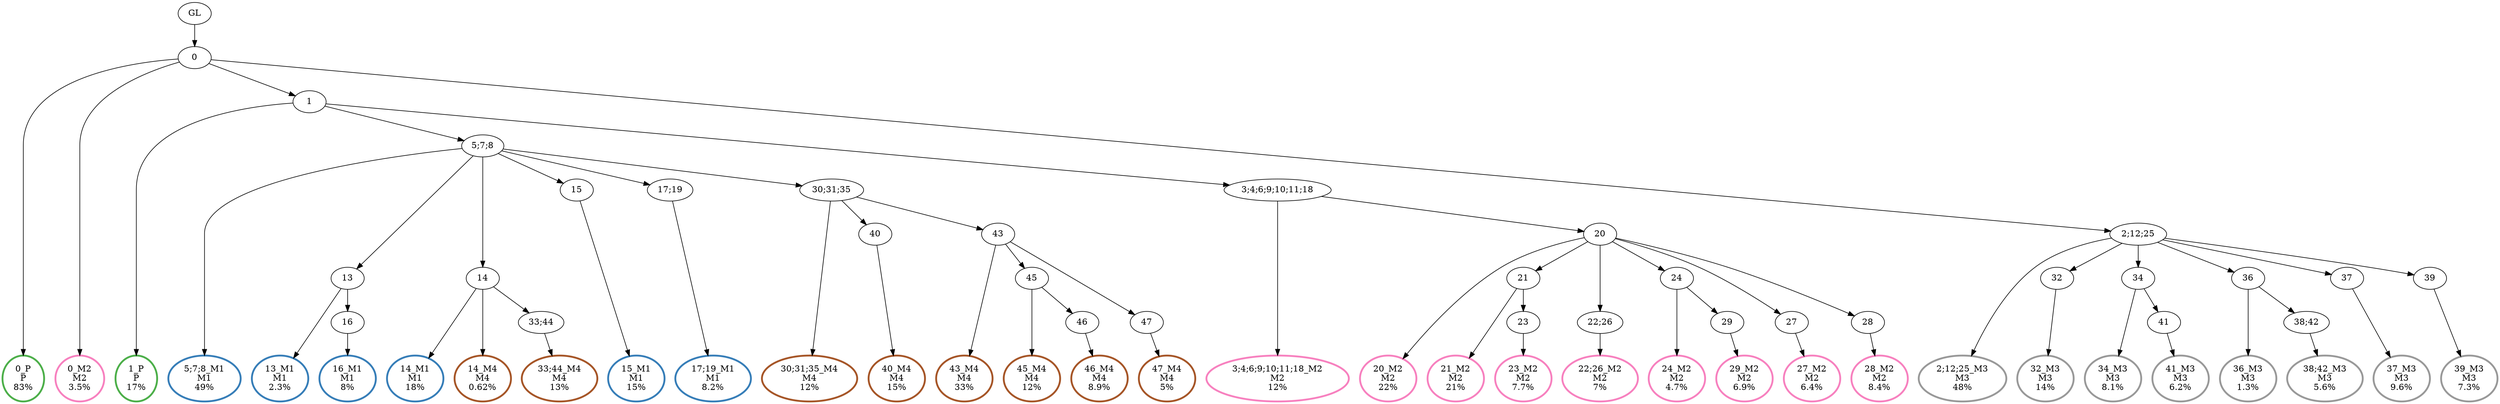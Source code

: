 digraph T {
	{
		rank=same
		64 [penwidth=3,colorscheme=set19,color=3,label="0_P\nP\n83%"]
		62 [penwidth=3,colorscheme=set19,color=3,label="1_P\nP\n17%"]
		60 [penwidth=3,colorscheme=set19,color=2,label="5;7;8_M1\nM1\n49%"]
		58 [penwidth=3,colorscheme=set19,color=2,label="13_M1\nM1\n2.3%"]
		56 [penwidth=3,colorscheme=set19,color=2,label="16_M1\nM1\n8%"]
		54 [penwidth=3,colorscheme=set19,color=2,label="14_M1\nM1\n18%"]
		52 [penwidth=3,colorscheme=set19,color=2,label="15_M1\nM1\n15%"]
		50 [penwidth=3,colorscheme=set19,color=2,label="17;19_M1\nM1\n8.2%"]
		49 [penwidth=3,colorscheme=set19,color=8,label="0_M2\nM2\n3.5%"]
		47 [penwidth=3,colorscheme=set19,color=8,label="3;4;6;9;10;11;18_M2\nM2\n12%"]
		45 [penwidth=3,colorscheme=set19,color=8,label="20_M2\nM2\n22%"]
		43 [penwidth=3,colorscheme=set19,color=8,label="21_M2\nM2\n21%"]
		41 [penwidth=3,colorscheme=set19,color=8,label="23_M2\nM2\n7.7%"]
		39 [penwidth=3,colorscheme=set19,color=8,label="22;26_M2\nM2\n7%"]
		37 [penwidth=3,colorscheme=set19,color=8,label="24_M2\nM2\n4.7%"]
		35 [penwidth=3,colorscheme=set19,color=8,label="29_M2\nM2\n6.9%"]
		33 [penwidth=3,colorscheme=set19,color=8,label="27_M2\nM2\n6.4%"]
		31 [penwidth=3,colorscheme=set19,color=8,label="28_M2\nM2\n8.4%"]
		29 [penwidth=3,colorscheme=set19,color=9,label="2;12;25_M3\nM3\n48%"]
		27 [penwidth=3,colorscheme=set19,color=9,label="32_M3\nM3\n14%"]
		25 [penwidth=3,colorscheme=set19,color=9,label="34_M3\nM3\n8.1%"]
		23 [penwidth=3,colorscheme=set19,color=9,label="41_M3\nM3\n6.2%"]
		21 [penwidth=3,colorscheme=set19,color=9,label="36_M3\nM3\n1.3%"]
		19 [penwidth=3,colorscheme=set19,color=9,label="38;42_M3\nM3\n5.6%"]
		17 [penwidth=3,colorscheme=set19,color=9,label="37_M3\nM3\n9.6%"]
		15 [penwidth=3,colorscheme=set19,color=9,label="39_M3\nM3\n7.3%"]
		14 [penwidth=3,colorscheme=set19,color=7,label="14_M4\nM4\n0.62%"]
		12 [penwidth=3,colorscheme=set19,color=7,label="33;44_M4\nM4\n13%"]
		10 [penwidth=3,colorscheme=set19,color=7,label="30;31;35_M4\nM4\n12%"]
		8 [penwidth=3,colorscheme=set19,color=7,label="40_M4\nM4\n15%"]
		6 [penwidth=3,colorscheme=set19,color=7,label="43_M4\nM4\n33%"]
		4 [penwidth=3,colorscheme=set19,color=7,label="45_M4\nM4\n12%"]
		2 [penwidth=3,colorscheme=set19,color=7,label="46_M4\nM4\n8.9%"]
		0 [penwidth=3,colorscheme=set19,color=7,label="47_M4\nM4\n5%"]
	}
	66 [label="GL"]
	65 [label="0"]
	63 [label="1"]
	61 [label="5;7;8"]
	59 [label="13"]
	57 [label="16"]
	55 [label="14"]
	53 [label="15"]
	51 [label="17;19"]
	48 [label="3;4;6;9;10;11;18"]
	46 [label="20"]
	44 [label="21"]
	42 [label="23"]
	40 [label="22;26"]
	38 [label="24"]
	36 [label="29"]
	34 [label="27"]
	32 [label="28"]
	30 [label="2;12;25"]
	28 [label="32"]
	26 [label="34"]
	24 [label="41"]
	22 [label="36"]
	20 [label="38;42"]
	18 [label="37"]
	16 [label="39"]
	13 [label="33;44"]
	11 [label="30;31;35"]
	9 [label="40"]
	7 [label="43"]
	5 [label="45"]
	3 [label="46"]
	1 [label="47"]
	66 -> 65
	65 -> 64
	65 -> 63
	65 -> 49
	65 -> 30
	63 -> 62
	63 -> 61
	63 -> 48
	61 -> 60
	61 -> 59
	61 -> 55
	61 -> 53
	61 -> 51
	61 -> 11
	59 -> 58
	59 -> 57
	57 -> 56
	55 -> 54
	55 -> 14
	55 -> 13
	53 -> 52
	51 -> 50
	48 -> 47
	48 -> 46
	46 -> 45
	46 -> 44
	46 -> 40
	46 -> 38
	46 -> 34
	46 -> 32
	44 -> 43
	44 -> 42
	42 -> 41
	40 -> 39
	38 -> 37
	38 -> 36
	36 -> 35
	34 -> 33
	32 -> 31
	30 -> 29
	30 -> 28
	30 -> 26
	30 -> 22
	30 -> 18
	30 -> 16
	28 -> 27
	26 -> 25
	26 -> 24
	24 -> 23
	22 -> 21
	22 -> 20
	20 -> 19
	18 -> 17
	16 -> 15
	13 -> 12
	11 -> 10
	11 -> 9
	11 -> 7
	9 -> 8
	7 -> 6
	7 -> 5
	7 -> 1
	5 -> 4
	5 -> 3
	3 -> 2
	1 -> 0
}

